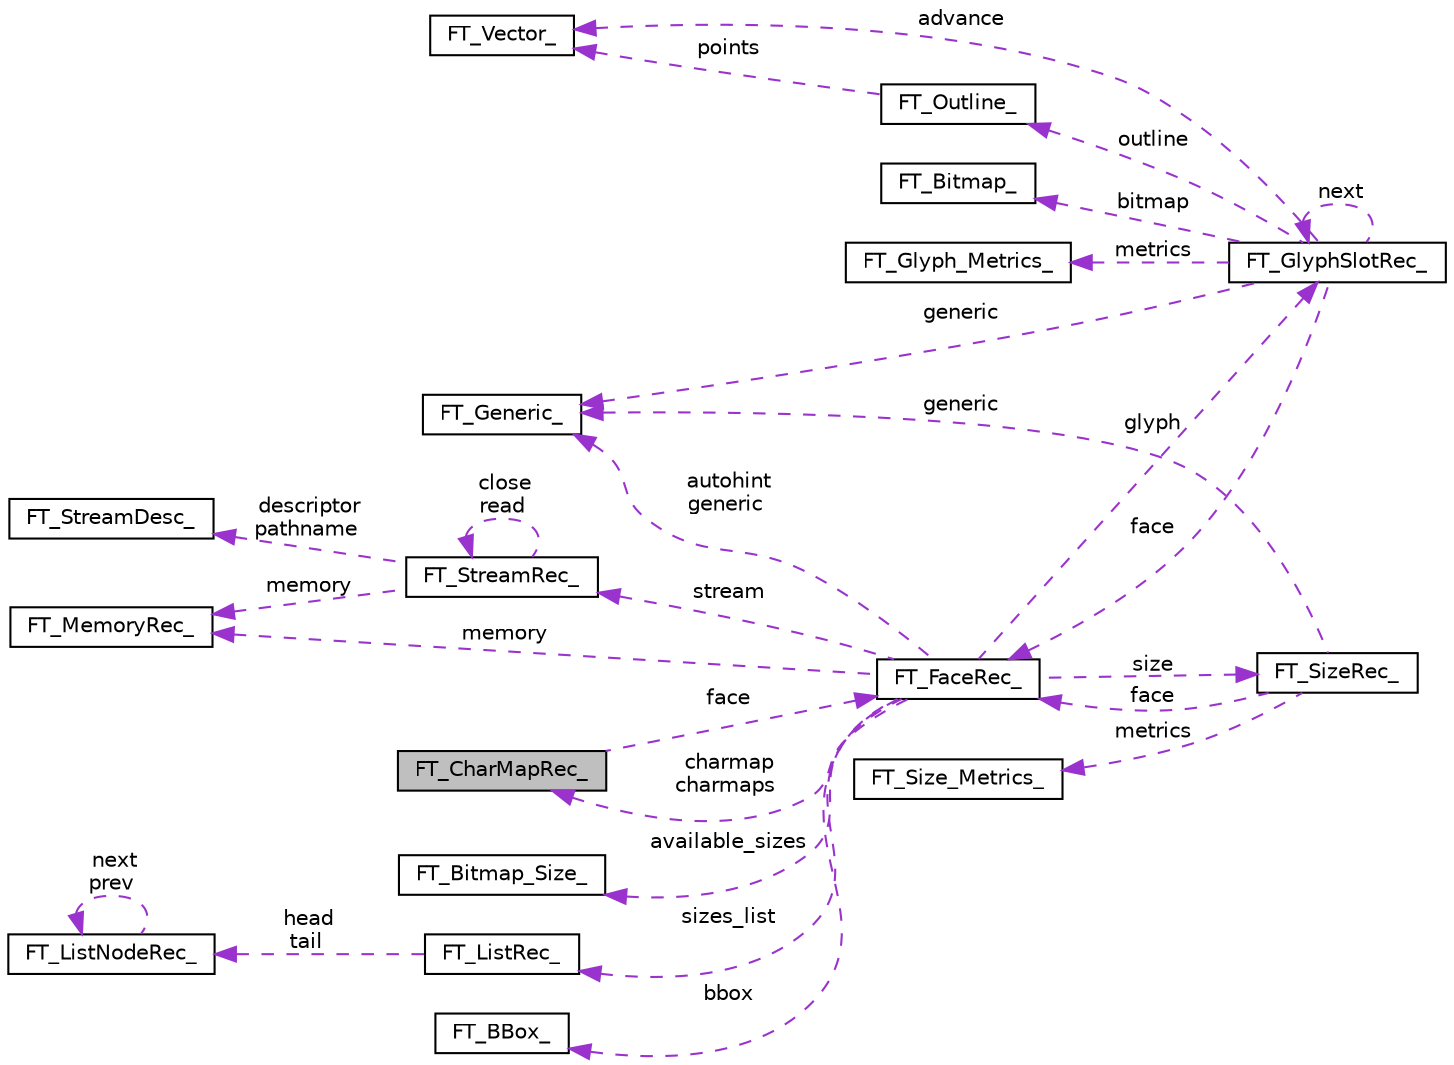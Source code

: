 digraph "FT_CharMapRec_"
{
 // LATEX_PDF_SIZE
  edge [fontname="Helvetica",fontsize="10",labelfontname="Helvetica",labelfontsize="10"];
  node [fontname="Helvetica",fontsize="10",shape=record];
  rankdir="LR";
  Node1 [label="FT_CharMapRec_",height=0.2,width=0.4,color="black", fillcolor="grey75", style="filled", fontcolor="black",tooltip=" "];
  Node2 -> Node1 [dir="back",color="darkorchid3",fontsize="10",style="dashed",label=" face" ];
  Node2 [label="FT_FaceRec_",height=0.2,width=0.4,color="black", fillcolor="white", style="filled",URL="$d8/d30/structFT__FaceRec__.html",tooltip=" "];
  Node3 -> Node2 [dir="back",color="darkorchid3",fontsize="10",style="dashed",label=" stream" ];
  Node3 [label="FT_StreamRec_",height=0.2,width=0.4,color="black", fillcolor="white", style="filled",URL="$d4/d5c/structFT__StreamRec__.html",tooltip=" "];
  Node3 -> Node3 [dir="back",color="darkorchid3",fontsize="10",style="dashed",label=" close\nread" ];
  Node4 -> Node3 [dir="back",color="darkorchid3",fontsize="10",style="dashed",label=" memory" ];
  Node4 [label="FT_MemoryRec_",height=0.2,width=0.4,color="black", fillcolor="white", style="filled",URL="$d2/d49/structFT__MemoryRec__.html",tooltip=" "];
  Node5 -> Node3 [dir="back",color="darkorchid3",fontsize="10",style="dashed",label=" descriptor\npathname" ];
  Node5 [label="FT_StreamDesc_",height=0.2,width=0.4,color="black", fillcolor="white", style="filled",URL="$d0/dfe/unionFT__StreamDesc__.html",tooltip=" "];
  Node1 -> Node2 [dir="back",color="darkorchid3",fontsize="10",style="dashed",label=" charmap\ncharmaps" ];
  Node6 -> Node2 [dir="back",color="darkorchid3",fontsize="10",style="dashed",label=" available_sizes" ];
  Node6 [label="FT_Bitmap_Size_",height=0.2,width=0.4,color="black", fillcolor="white", style="filled",URL="$d2/df9/structFT__Bitmap__Size__.html",tooltip=" "];
  Node7 -> Node2 [dir="back",color="darkorchid3",fontsize="10",style="dashed",label=" sizes_list" ];
  Node7 [label="FT_ListRec_",height=0.2,width=0.4,color="black", fillcolor="white", style="filled",URL="$d7/df2/structFT__ListRec__.html",tooltip=" "];
  Node8 -> Node7 [dir="back",color="darkorchid3",fontsize="10",style="dashed",label=" head\ntail" ];
  Node8 [label="FT_ListNodeRec_",height=0.2,width=0.4,color="black", fillcolor="white", style="filled",URL="$d6/d26/structFT__ListNodeRec__.html",tooltip=" "];
  Node8 -> Node8 [dir="back",color="darkorchid3",fontsize="10",style="dashed",label=" next\nprev" ];
  Node9 -> Node2 [dir="back",color="darkorchid3",fontsize="10",style="dashed",label=" autohint\ngeneric" ];
  Node9 [label="FT_Generic_",height=0.2,width=0.4,color="black", fillcolor="white", style="filled",URL="$d3/d3f/structFT__Generic__.html",tooltip=" "];
  Node10 -> Node2 [dir="back",color="darkorchid3",fontsize="10",style="dashed",label=" size" ];
  Node10 [label="FT_SizeRec_",height=0.2,width=0.4,color="black", fillcolor="white", style="filled",URL="$d9/dd2/structFT__SizeRec__.html",tooltip=" "];
  Node9 -> Node10 [dir="back",color="darkorchid3",fontsize="10",style="dashed",label=" generic" ];
  Node11 -> Node10 [dir="back",color="darkorchid3",fontsize="10",style="dashed",label=" metrics" ];
  Node11 [label="FT_Size_Metrics_",height=0.2,width=0.4,color="black", fillcolor="white", style="filled",URL="$da/d29/structFT__Size__Metrics__.html",tooltip=" "];
  Node2 -> Node10 [dir="back",color="darkorchid3",fontsize="10",style="dashed",label=" face" ];
  Node12 -> Node2 [dir="back",color="darkorchid3",fontsize="10",style="dashed",label=" glyph" ];
  Node12 [label="FT_GlyphSlotRec_",height=0.2,width=0.4,color="black", fillcolor="white", style="filled",URL="$d9/ded/structFT__GlyphSlotRec__.html",tooltip=" "];
  Node13 -> Node12 [dir="back",color="darkorchid3",fontsize="10",style="dashed",label=" outline" ];
  Node13 [label="FT_Outline_",height=0.2,width=0.4,color="black", fillcolor="white", style="filled",URL="$dc/d2d/structFT__Outline__.html",tooltip=" "];
  Node14 -> Node13 [dir="back",color="darkorchid3",fontsize="10",style="dashed",label=" points" ];
  Node14 [label="FT_Vector_",height=0.2,width=0.4,color="black", fillcolor="white", style="filled",URL="$da/d23/structFT__Vector__.html",tooltip=" "];
  Node14 -> Node12 [dir="back",color="darkorchid3",fontsize="10",style="dashed",label=" advance" ];
  Node9 -> Node12 [dir="back",color="darkorchid3",fontsize="10",style="dashed",label=" generic" ];
  Node12 -> Node12 [dir="back",color="darkorchid3",fontsize="10",style="dashed",label=" next" ];
  Node15 -> Node12 [dir="back",color="darkorchid3",fontsize="10",style="dashed",label=" bitmap" ];
  Node15 [label="FT_Bitmap_",height=0.2,width=0.4,color="black", fillcolor="white", style="filled",URL="$dd/d08/structFT__Bitmap__.html",tooltip=" "];
  Node16 -> Node12 [dir="back",color="darkorchid3",fontsize="10",style="dashed",label=" metrics" ];
  Node16 [label="FT_Glyph_Metrics_",height=0.2,width=0.4,color="black", fillcolor="white", style="filled",URL="$dc/d5c/structFT__Glyph__Metrics__.html",tooltip=" "];
  Node2 -> Node12 [dir="back",color="darkorchid3",fontsize="10",style="dashed",label=" face" ];
  Node4 -> Node2 [dir="back",color="darkorchid3",fontsize="10",style="dashed",label=" memory" ];
  Node17 -> Node2 [dir="back",color="darkorchid3",fontsize="10",style="dashed",label=" bbox" ];
  Node17 [label="FT_BBox_",height=0.2,width=0.4,color="black", fillcolor="white", style="filled",URL="$d2/d52/structFT__BBox__.html",tooltip=" "];
}
